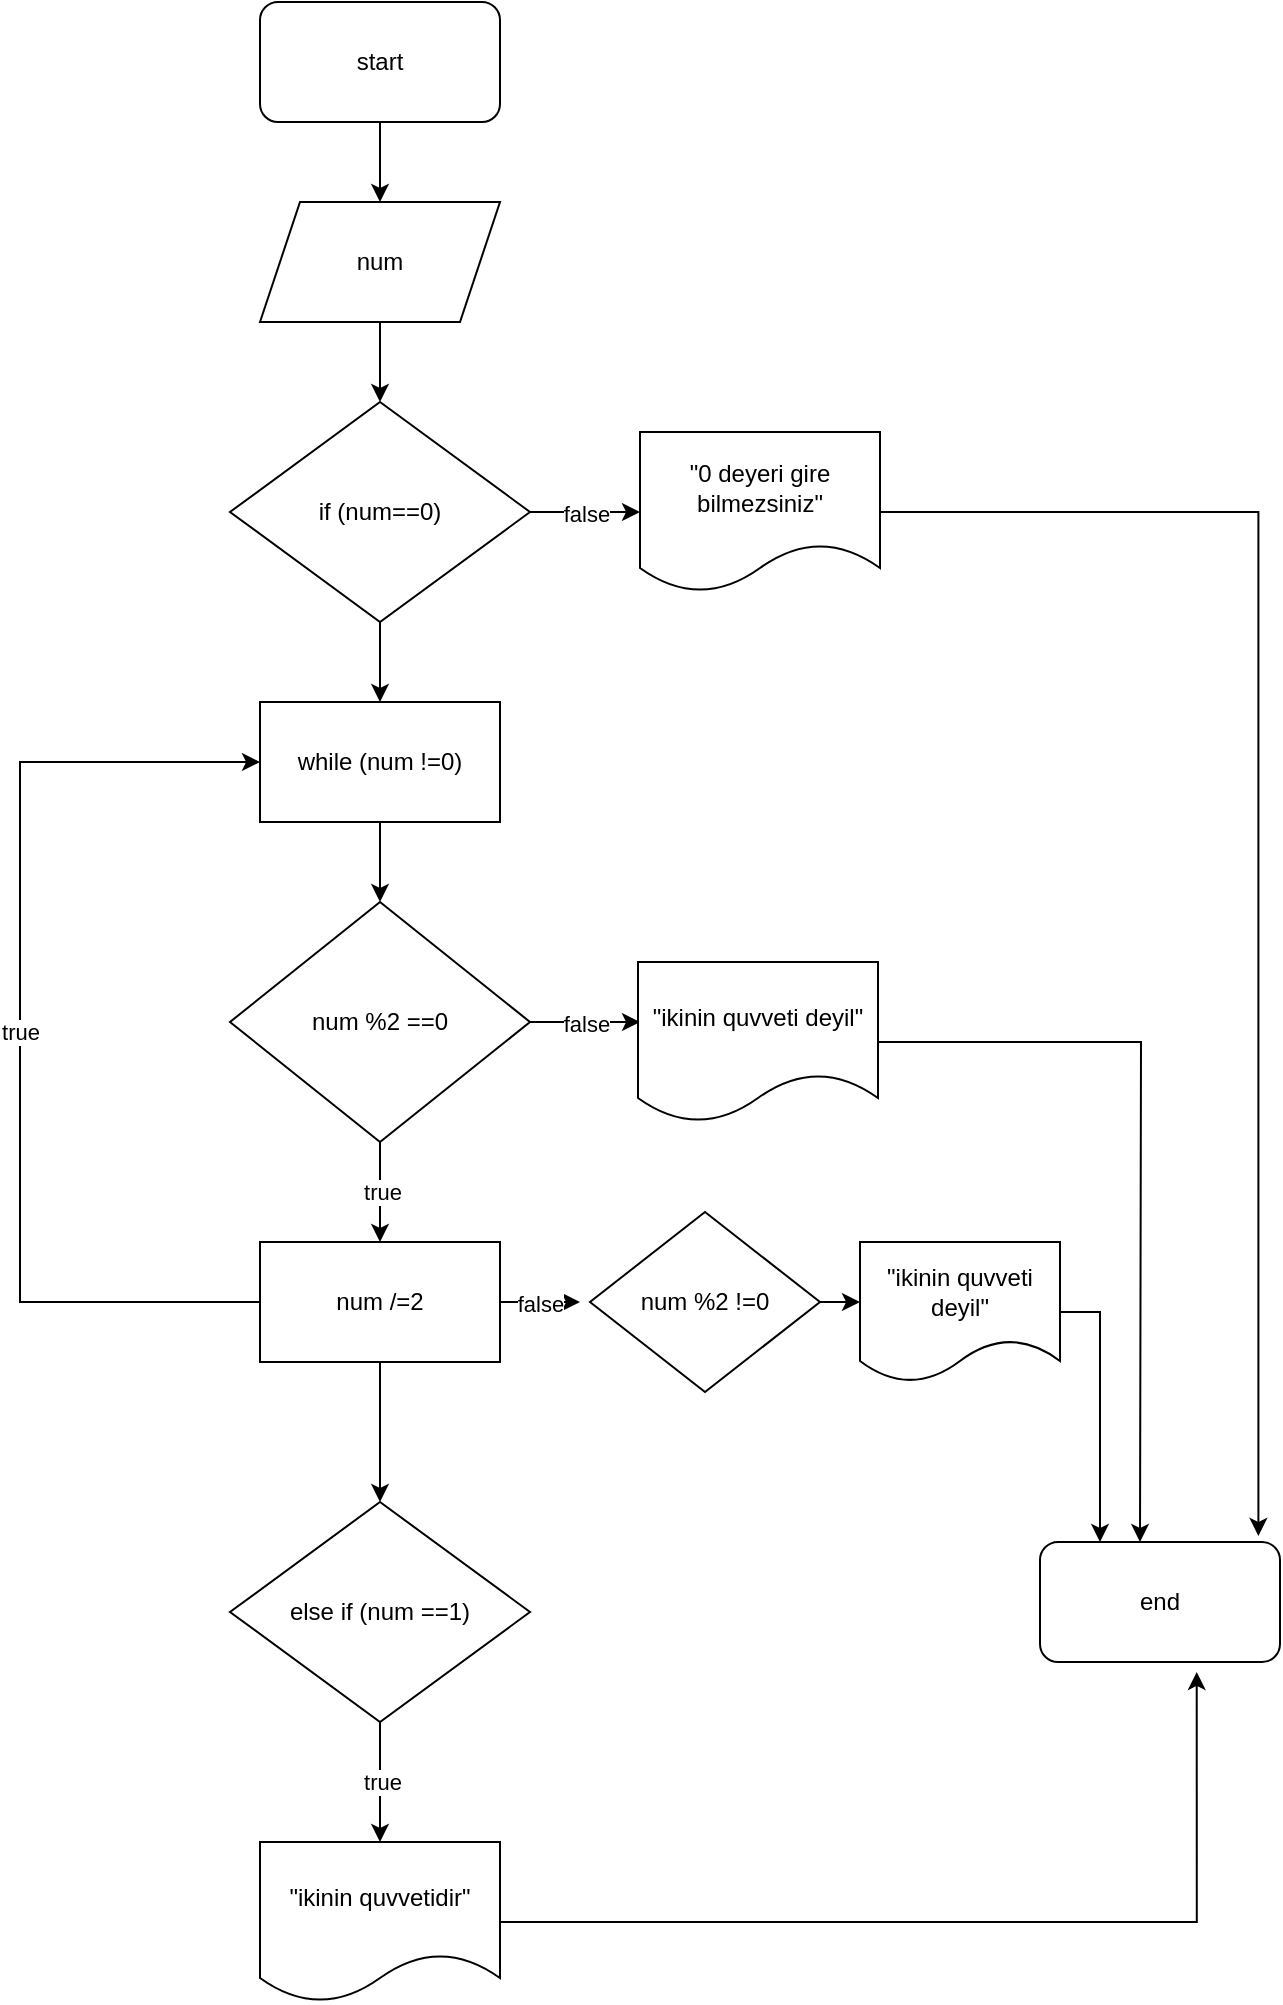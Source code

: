 <mxfile version="20.5.1" type="device"><diagram id="LFrk5VLvcDXoFxfO3oKC" name="Page-1"><mxGraphModel dx="1038" dy="579" grid="1" gridSize="10" guides="1" tooltips="1" connect="1" arrows="1" fold="1" page="1" pageScale="1" pageWidth="850" pageHeight="1100" math="0" shadow="0"><root><mxCell id="0"/><mxCell id="1" parent="0"/><mxCell id="vtWVimUu0ReIJzOiFlEB-3" style="edgeStyle=orthogonalEdgeStyle;rounded=0;orthogonalLoop=1;jettySize=auto;html=1;exitX=0.5;exitY=1;exitDx=0;exitDy=0;" edge="1" parent="1" source="vtWVimUu0ReIJzOiFlEB-1"><mxGeometry relative="1" as="geometry"><mxPoint x="270" y="120" as="targetPoint"/></mxGeometry></mxCell><mxCell id="vtWVimUu0ReIJzOiFlEB-1" value="start" style="rounded=1;whiteSpace=wrap;html=1;" vertex="1" parent="1"><mxGeometry x="210" y="20" width="120" height="60" as="geometry"/></mxCell><mxCell id="vtWVimUu0ReIJzOiFlEB-6" style="edgeStyle=orthogonalEdgeStyle;rounded=0;orthogonalLoop=1;jettySize=auto;html=1;" edge="1" parent="1" source="vtWVimUu0ReIJzOiFlEB-4"><mxGeometry relative="1" as="geometry"><mxPoint x="270" y="220" as="targetPoint"/></mxGeometry></mxCell><mxCell id="vtWVimUu0ReIJzOiFlEB-4" value="num" style="shape=parallelogram;perimeter=parallelogramPerimeter;whiteSpace=wrap;html=1;fixedSize=1;" vertex="1" parent="1"><mxGeometry x="210" y="120" width="120" height="60" as="geometry"/></mxCell><mxCell id="vtWVimUu0ReIJzOiFlEB-9" value="false" style="edgeStyle=orthogonalEdgeStyle;rounded=0;orthogonalLoop=1;jettySize=auto;html=1;" edge="1" parent="1" source="vtWVimUu0ReIJzOiFlEB-7"><mxGeometry relative="1" as="geometry"><mxPoint x="400" y="275" as="targetPoint"/></mxGeometry></mxCell><mxCell id="vtWVimUu0ReIJzOiFlEB-12" style="edgeStyle=orthogonalEdgeStyle;rounded=0;orthogonalLoop=1;jettySize=auto;html=1;" edge="1" parent="1" source="vtWVimUu0ReIJzOiFlEB-7"><mxGeometry relative="1" as="geometry"><mxPoint x="270" y="370" as="targetPoint"/></mxGeometry></mxCell><mxCell id="vtWVimUu0ReIJzOiFlEB-7" value="if (num==0)" style="rhombus;whiteSpace=wrap;html=1;" vertex="1" parent="1"><mxGeometry x="195" y="220" width="150" height="110" as="geometry"/></mxCell><mxCell id="vtWVimUu0ReIJzOiFlEB-37" style="edgeStyle=orthogonalEdgeStyle;rounded=0;orthogonalLoop=1;jettySize=auto;html=1;exitX=1;exitY=0.5;exitDx=0;exitDy=0;entryX=0.91;entryY=-0.05;entryDx=0;entryDy=0;entryPerimeter=0;" edge="1" parent="1" source="vtWVimUu0ReIJzOiFlEB-10" target="vtWVimUu0ReIJzOiFlEB-34"><mxGeometry relative="1" as="geometry"/></mxCell><mxCell id="vtWVimUu0ReIJzOiFlEB-10" value="&quot;0 deyeri gire bilmezsiniz&quot;" style="shape=document;whiteSpace=wrap;html=1;boundedLbl=1;" vertex="1" parent="1"><mxGeometry x="400" y="235" width="120" height="80" as="geometry"/></mxCell><mxCell id="vtWVimUu0ReIJzOiFlEB-15" style="edgeStyle=orthogonalEdgeStyle;rounded=0;orthogonalLoop=1;jettySize=auto;html=1;" edge="1" parent="1" source="vtWVimUu0ReIJzOiFlEB-13"><mxGeometry relative="1" as="geometry"><mxPoint x="270" y="470" as="targetPoint"/></mxGeometry></mxCell><mxCell id="vtWVimUu0ReIJzOiFlEB-13" value="while (num !=0)" style="rounded=0;whiteSpace=wrap;html=1;" vertex="1" parent="1"><mxGeometry x="210" y="370" width="120" height="60" as="geometry"/></mxCell><mxCell id="vtWVimUu0ReIJzOiFlEB-18" value="false" style="edgeStyle=orthogonalEdgeStyle;rounded=0;orthogonalLoop=1;jettySize=auto;html=1;" edge="1" parent="1" source="vtWVimUu0ReIJzOiFlEB-16"><mxGeometry relative="1" as="geometry"><mxPoint x="400" y="530" as="targetPoint"/></mxGeometry></mxCell><mxCell id="vtWVimUu0ReIJzOiFlEB-21" value="true" style="edgeStyle=orthogonalEdgeStyle;rounded=0;orthogonalLoop=1;jettySize=auto;html=1;exitX=0.5;exitY=1;exitDx=0;exitDy=0;" edge="1" parent="1" source="vtWVimUu0ReIJzOiFlEB-16"><mxGeometry relative="1" as="geometry"><mxPoint x="270" y="640" as="targetPoint"/></mxGeometry></mxCell><mxCell id="vtWVimUu0ReIJzOiFlEB-16" value="num %2 ==0" style="rhombus;whiteSpace=wrap;html=1;" vertex="1" parent="1"><mxGeometry x="195" y="470" width="150" height="120" as="geometry"/></mxCell><mxCell id="vtWVimUu0ReIJzOiFlEB-33" style="edgeStyle=orthogonalEdgeStyle;rounded=0;orthogonalLoop=1;jettySize=auto;html=1;exitX=1;exitY=0.5;exitDx=0;exitDy=0;" edge="1" parent="1" source="vtWVimUu0ReIJzOiFlEB-19"><mxGeometry relative="1" as="geometry"><mxPoint x="650" y="790" as="targetPoint"/></mxGeometry></mxCell><mxCell id="vtWVimUu0ReIJzOiFlEB-19" value="&quot;ikinin quvveti deyil&quot;" style="shape=document;whiteSpace=wrap;html=1;boundedLbl=1;" vertex="1" parent="1"><mxGeometry x="399" y="500" width="120" height="80" as="geometry"/></mxCell><mxCell id="vtWVimUu0ReIJzOiFlEB-23" value="true" style="edgeStyle=orthogonalEdgeStyle;rounded=0;orthogonalLoop=1;jettySize=auto;html=1;entryX=0;entryY=0.5;entryDx=0;entryDy=0;" edge="1" parent="1" source="vtWVimUu0ReIJzOiFlEB-22" target="vtWVimUu0ReIJzOiFlEB-13"><mxGeometry relative="1" as="geometry"><Array as="points"><mxPoint x="90" y="670"/><mxPoint x="90" y="400"/></Array></mxGeometry></mxCell><mxCell id="vtWVimUu0ReIJzOiFlEB-27" style="edgeStyle=orthogonalEdgeStyle;rounded=0;orthogonalLoop=1;jettySize=auto;html=1;exitX=0.5;exitY=1;exitDx=0;exitDy=0;" edge="1" parent="1" source="vtWVimUu0ReIJzOiFlEB-22"><mxGeometry relative="1" as="geometry"><mxPoint x="270" y="770" as="targetPoint"/></mxGeometry></mxCell><mxCell id="vtWVimUu0ReIJzOiFlEB-40" value="false" style="edgeStyle=orthogonalEdgeStyle;rounded=0;orthogonalLoop=1;jettySize=auto;html=1;exitX=1;exitY=0.5;exitDx=0;exitDy=0;" edge="1" parent="1" source="vtWVimUu0ReIJzOiFlEB-22"><mxGeometry relative="1" as="geometry"><mxPoint x="370" y="670" as="targetPoint"/></mxGeometry></mxCell><mxCell id="vtWVimUu0ReIJzOiFlEB-22" value="num /=2" style="rounded=0;whiteSpace=wrap;html=1;" vertex="1" parent="1"><mxGeometry x="210" y="640" width="120" height="60" as="geometry"/></mxCell><mxCell id="vtWVimUu0ReIJzOiFlEB-30" value="true" style="edgeStyle=orthogonalEdgeStyle;rounded=0;orthogonalLoop=1;jettySize=auto;html=1;" edge="1" parent="1" source="vtWVimUu0ReIJzOiFlEB-28"><mxGeometry relative="1" as="geometry"><mxPoint x="270" y="940" as="targetPoint"/></mxGeometry></mxCell><mxCell id="vtWVimUu0ReIJzOiFlEB-28" value="else if (num ==1)" style="rhombus;whiteSpace=wrap;html=1;" vertex="1" parent="1"><mxGeometry x="195" y="770" width="150" height="110" as="geometry"/></mxCell><mxCell id="vtWVimUu0ReIJzOiFlEB-36" style="edgeStyle=orthogonalEdgeStyle;rounded=0;orthogonalLoop=1;jettySize=auto;html=1;exitX=1;exitY=0.5;exitDx=0;exitDy=0;entryX=0.653;entryY=1.083;entryDx=0;entryDy=0;entryPerimeter=0;" edge="1" parent="1" source="vtWVimUu0ReIJzOiFlEB-31" target="vtWVimUu0ReIJzOiFlEB-34"><mxGeometry relative="1" as="geometry"><Array as="points"><mxPoint x="678" y="980"/></Array></mxGeometry></mxCell><mxCell id="vtWVimUu0ReIJzOiFlEB-31" value="&quot;ikinin quvvetidir&quot;" style="shape=document;whiteSpace=wrap;html=1;boundedLbl=1;" vertex="1" parent="1"><mxGeometry x="210" y="940" width="120" height="80" as="geometry"/></mxCell><mxCell id="vtWVimUu0ReIJzOiFlEB-34" value="end" style="rounded=1;whiteSpace=wrap;html=1;" vertex="1" parent="1"><mxGeometry x="600" y="790" width="120" height="60" as="geometry"/></mxCell><mxCell id="vtWVimUu0ReIJzOiFlEB-43" style="edgeStyle=orthogonalEdgeStyle;rounded=0;orthogonalLoop=1;jettySize=auto;html=1;" edge="1" parent="1" source="vtWVimUu0ReIJzOiFlEB-41"><mxGeometry relative="1" as="geometry"><mxPoint x="510" y="670" as="targetPoint"/></mxGeometry></mxCell><mxCell id="vtWVimUu0ReIJzOiFlEB-41" value="num %2 !=0" style="rhombus;whiteSpace=wrap;html=1;" vertex="1" parent="1"><mxGeometry x="375" y="625" width="115" height="90" as="geometry"/></mxCell><mxCell id="vtWVimUu0ReIJzOiFlEB-45" style="edgeStyle=orthogonalEdgeStyle;rounded=0;orthogonalLoop=1;jettySize=auto;html=1;exitX=1;exitY=0.5;exitDx=0;exitDy=0;entryX=0.25;entryY=0;entryDx=0;entryDy=0;" edge="1" parent="1" source="vtWVimUu0ReIJzOiFlEB-44" target="vtWVimUu0ReIJzOiFlEB-34"><mxGeometry relative="1" as="geometry"/></mxCell><mxCell id="vtWVimUu0ReIJzOiFlEB-44" value="&quot;ikinin quvveti deyil&quot;" style="shape=document;whiteSpace=wrap;html=1;boundedLbl=1;" vertex="1" parent="1"><mxGeometry x="510" y="640" width="100" height="70" as="geometry"/></mxCell></root></mxGraphModel></diagram></mxfile>